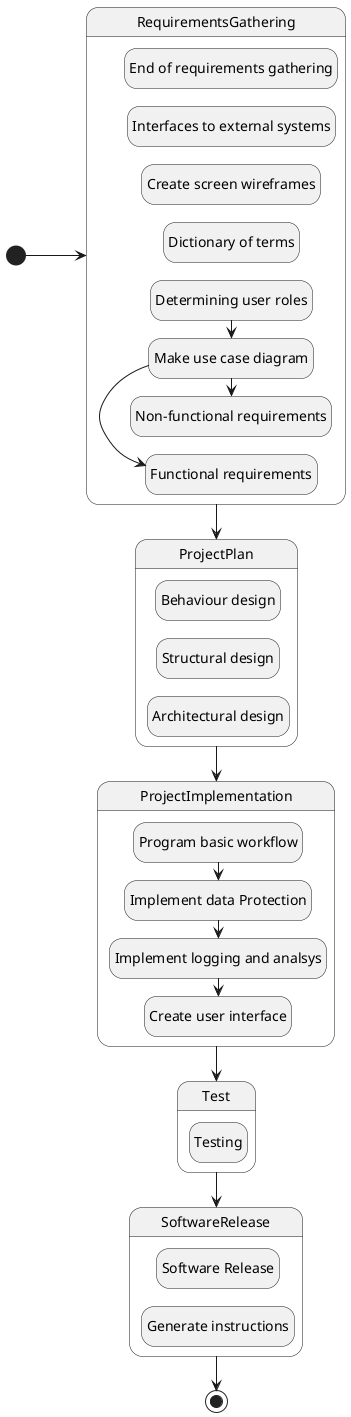 @startuml
hide empty description
[*] --> RequirementsGathering
left to right direction

state RequirementsGathering {

 State state1 as "Dictionary of terms"
 State state2 as "Determining user roles"
 State state3 as "Make use case diagram"
 State state4 as "Functional requirements"
 State state5 as "Non-functional requirements"
 State state6 as "Create screen wireframes"
 State state7 as "Interfaces to external systems"
 State state8 as "End of requirements gathering"


 state2 -> state3
 state3 -> state4
 state3 -> state5
}

RequirementsGathering -> ProjectPlan
state ProjectPlan {
State state9 as "Architectural design"
State state10 as "Structural design"
State state11 as "Behaviour design"
}

ProjectPlan -> ProjectImplementation
state ProjectImplementation {
State state12 as "Program basic workflow"
State state13 as "Implement data Protection"
State state14 as "Implement logging and analsys"
State state15 as "Create user interface"

state12 -> state13
state13 -> state14
state14 -> state15
}

ProjectImplementation -> Test
state Test {
State state16 as "Testing"
}

Test -> SoftwareRelease
state SoftwareRelease {
State state18 as "Generate instructions"
State state17 as "Software Release"
}

SoftwareRelease -> [*]
@enduml